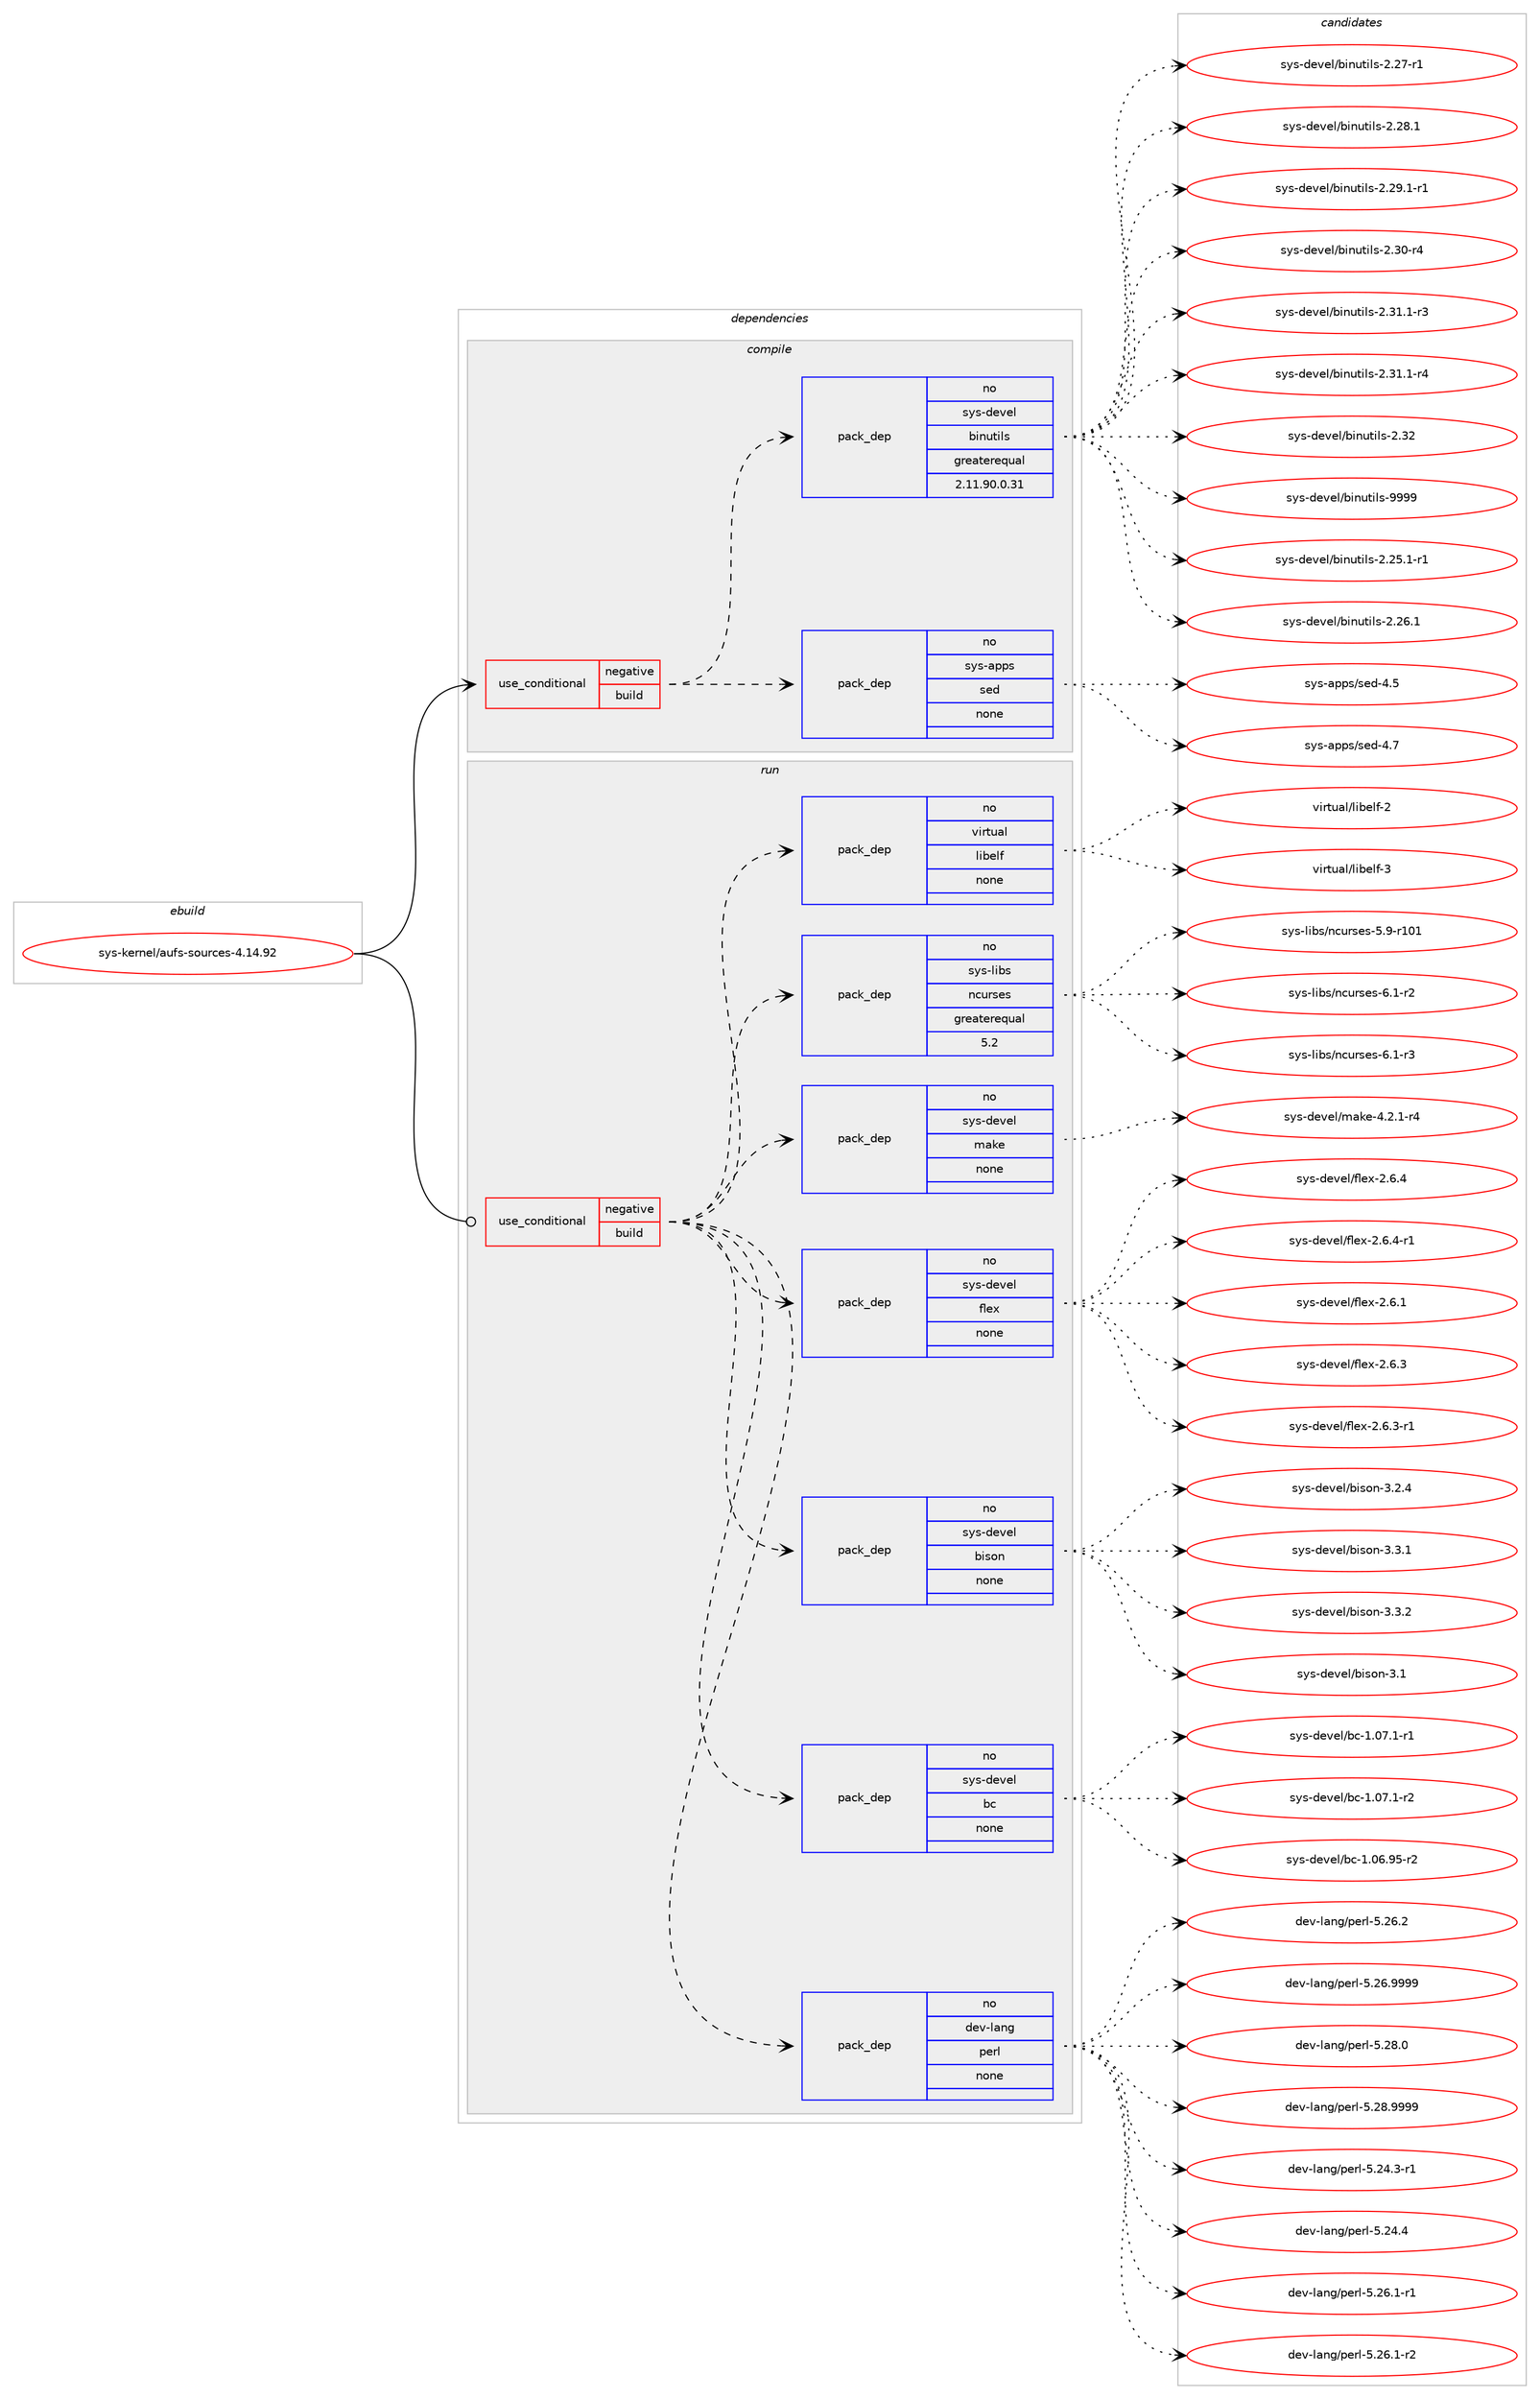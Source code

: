 digraph prolog {

# *************
# Graph options
# *************

newrank=true;
concentrate=true;
compound=true;
graph [rankdir=LR,fontname=Helvetica,fontsize=10,ranksep=1.5];#, ranksep=2.5, nodesep=0.2];
edge  [arrowhead=vee];
node  [fontname=Helvetica,fontsize=10];

# **********
# The ebuild
# **********

subgraph cluster_leftcol {
color=gray;
rank=same;
label=<<i>ebuild</i>>;
id [label="sys-kernel/aufs-sources-4.14.92", color=red, width=4, href="../sys-kernel/aufs-sources-4.14.92.svg"];
}

# ****************
# The dependencies
# ****************

subgraph cluster_midcol {
color=gray;
label=<<i>dependencies</i>>;
subgraph cluster_compile {
fillcolor="#eeeeee";
style=filled;
label=<<i>compile</i>>;
subgraph cond461014 {
dependency1733959 [label=<<TABLE BORDER="0" CELLBORDER="1" CELLSPACING="0" CELLPADDING="4"><TR><TD ROWSPAN="3" CELLPADDING="10">use_conditional</TD></TR><TR><TD>negative</TD></TR><TR><TD>build</TD></TR></TABLE>>, shape=none, color=red];
subgraph pack1244472 {
dependency1733960 [label=<<TABLE BORDER="0" CELLBORDER="1" CELLSPACING="0" CELLPADDING="4" WIDTH="220"><TR><TD ROWSPAN="6" CELLPADDING="30">pack_dep</TD></TR><TR><TD WIDTH="110">no</TD></TR><TR><TD>sys-apps</TD></TR><TR><TD>sed</TD></TR><TR><TD>none</TD></TR><TR><TD></TD></TR></TABLE>>, shape=none, color=blue];
}
dependency1733959:e -> dependency1733960:w [weight=20,style="dashed",arrowhead="vee"];
subgraph pack1244473 {
dependency1733961 [label=<<TABLE BORDER="0" CELLBORDER="1" CELLSPACING="0" CELLPADDING="4" WIDTH="220"><TR><TD ROWSPAN="6" CELLPADDING="30">pack_dep</TD></TR><TR><TD WIDTH="110">no</TD></TR><TR><TD>sys-devel</TD></TR><TR><TD>binutils</TD></TR><TR><TD>greaterequal</TD></TR><TR><TD>2.11.90.0.31</TD></TR></TABLE>>, shape=none, color=blue];
}
dependency1733959:e -> dependency1733961:w [weight=20,style="dashed",arrowhead="vee"];
}
id:e -> dependency1733959:w [weight=20,style="solid",arrowhead="vee"];
}
subgraph cluster_compileandrun {
fillcolor="#eeeeee";
style=filled;
label=<<i>compile and run</i>>;
}
subgraph cluster_run {
fillcolor="#eeeeee";
style=filled;
label=<<i>run</i>>;
subgraph cond461015 {
dependency1733962 [label=<<TABLE BORDER="0" CELLBORDER="1" CELLSPACING="0" CELLPADDING="4"><TR><TD ROWSPAN="3" CELLPADDING="10">use_conditional</TD></TR><TR><TD>negative</TD></TR><TR><TD>build</TD></TR></TABLE>>, shape=none, color=red];
subgraph pack1244474 {
dependency1733963 [label=<<TABLE BORDER="0" CELLBORDER="1" CELLSPACING="0" CELLPADDING="4" WIDTH="220"><TR><TD ROWSPAN="6" CELLPADDING="30">pack_dep</TD></TR><TR><TD WIDTH="110">no</TD></TR><TR><TD>dev-lang</TD></TR><TR><TD>perl</TD></TR><TR><TD>none</TD></TR><TR><TD></TD></TR></TABLE>>, shape=none, color=blue];
}
dependency1733962:e -> dependency1733963:w [weight=20,style="dashed",arrowhead="vee"];
subgraph pack1244475 {
dependency1733964 [label=<<TABLE BORDER="0" CELLBORDER="1" CELLSPACING="0" CELLPADDING="4" WIDTH="220"><TR><TD ROWSPAN="6" CELLPADDING="30">pack_dep</TD></TR><TR><TD WIDTH="110">no</TD></TR><TR><TD>sys-devel</TD></TR><TR><TD>bc</TD></TR><TR><TD>none</TD></TR><TR><TD></TD></TR></TABLE>>, shape=none, color=blue];
}
dependency1733962:e -> dependency1733964:w [weight=20,style="dashed",arrowhead="vee"];
subgraph pack1244476 {
dependency1733965 [label=<<TABLE BORDER="0" CELLBORDER="1" CELLSPACING="0" CELLPADDING="4" WIDTH="220"><TR><TD ROWSPAN="6" CELLPADDING="30">pack_dep</TD></TR><TR><TD WIDTH="110">no</TD></TR><TR><TD>sys-devel</TD></TR><TR><TD>bison</TD></TR><TR><TD>none</TD></TR><TR><TD></TD></TR></TABLE>>, shape=none, color=blue];
}
dependency1733962:e -> dependency1733965:w [weight=20,style="dashed",arrowhead="vee"];
subgraph pack1244477 {
dependency1733966 [label=<<TABLE BORDER="0" CELLBORDER="1" CELLSPACING="0" CELLPADDING="4" WIDTH="220"><TR><TD ROWSPAN="6" CELLPADDING="30">pack_dep</TD></TR><TR><TD WIDTH="110">no</TD></TR><TR><TD>sys-devel</TD></TR><TR><TD>flex</TD></TR><TR><TD>none</TD></TR><TR><TD></TD></TR></TABLE>>, shape=none, color=blue];
}
dependency1733962:e -> dependency1733966:w [weight=20,style="dashed",arrowhead="vee"];
subgraph pack1244478 {
dependency1733967 [label=<<TABLE BORDER="0" CELLBORDER="1" CELLSPACING="0" CELLPADDING="4" WIDTH="220"><TR><TD ROWSPAN="6" CELLPADDING="30">pack_dep</TD></TR><TR><TD WIDTH="110">no</TD></TR><TR><TD>sys-devel</TD></TR><TR><TD>make</TD></TR><TR><TD>none</TD></TR><TR><TD></TD></TR></TABLE>>, shape=none, color=blue];
}
dependency1733962:e -> dependency1733967:w [weight=20,style="dashed",arrowhead="vee"];
subgraph pack1244479 {
dependency1733968 [label=<<TABLE BORDER="0" CELLBORDER="1" CELLSPACING="0" CELLPADDING="4" WIDTH="220"><TR><TD ROWSPAN="6" CELLPADDING="30">pack_dep</TD></TR><TR><TD WIDTH="110">no</TD></TR><TR><TD>sys-libs</TD></TR><TR><TD>ncurses</TD></TR><TR><TD>greaterequal</TD></TR><TR><TD>5.2</TD></TR></TABLE>>, shape=none, color=blue];
}
dependency1733962:e -> dependency1733968:w [weight=20,style="dashed",arrowhead="vee"];
subgraph pack1244480 {
dependency1733969 [label=<<TABLE BORDER="0" CELLBORDER="1" CELLSPACING="0" CELLPADDING="4" WIDTH="220"><TR><TD ROWSPAN="6" CELLPADDING="30">pack_dep</TD></TR><TR><TD WIDTH="110">no</TD></TR><TR><TD>virtual</TD></TR><TR><TD>libelf</TD></TR><TR><TD>none</TD></TR><TR><TD></TD></TR></TABLE>>, shape=none, color=blue];
}
dependency1733962:e -> dependency1733969:w [weight=20,style="dashed",arrowhead="vee"];
}
id:e -> dependency1733962:w [weight=20,style="solid",arrowhead="odot"];
}
}

# **************
# The candidates
# **************

subgraph cluster_choices {
rank=same;
color=gray;
label=<<i>candidates</i>>;

subgraph choice1244472 {
color=black;
nodesep=1;
choice11512111545971121121154711510110045524653 [label="sys-apps/sed-4.5", color=red, width=4,href="../sys-apps/sed-4.5.svg"];
choice11512111545971121121154711510110045524655 [label="sys-apps/sed-4.7", color=red, width=4,href="../sys-apps/sed-4.7.svg"];
dependency1733960:e -> choice11512111545971121121154711510110045524653:w [style=dotted,weight="100"];
dependency1733960:e -> choice11512111545971121121154711510110045524655:w [style=dotted,weight="100"];
}
subgraph choice1244473 {
color=black;
nodesep=1;
choice115121115451001011181011084798105110117116105108115455046505346494511449 [label="sys-devel/binutils-2.25.1-r1", color=red, width=4,href="../sys-devel/binutils-2.25.1-r1.svg"];
choice11512111545100101118101108479810511011711610510811545504650544649 [label="sys-devel/binutils-2.26.1", color=red, width=4,href="../sys-devel/binutils-2.26.1.svg"];
choice11512111545100101118101108479810511011711610510811545504650554511449 [label="sys-devel/binutils-2.27-r1", color=red, width=4,href="../sys-devel/binutils-2.27-r1.svg"];
choice11512111545100101118101108479810511011711610510811545504650564649 [label="sys-devel/binutils-2.28.1", color=red, width=4,href="../sys-devel/binutils-2.28.1.svg"];
choice115121115451001011181011084798105110117116105108115455046505746494511449 [label="sys-devel/binutils-2.29.1-r1", color=red, width=4,href="../sys-devel/binutils-2.29.1-r1.svg"];
choice11512111545100101118101108479810511011711610510811545504651484511452 [label="sys-devel/binutils-2.30-r4", color=red, width=4,href="../sys-devel/binutils-2.30-r4.svg"];
choice115121115451001011181011084798105110117116105108115455046514946494511451 [label="sys-devel/binutils-2.31.1-r3", color=red, width=4,href="../sys-devel/binutils-2.31.1-r3.svg"];
choice115121115451001011181011084798105110117116105108115455046514946494511452 [label="sys-devel/binutils-2.31.1-r4", color=red, width=4,href="../sys-devel/binutils-2.31.1-r4.svg"];
choice1151211154510010111810110847981051101171161051081154550465150 [label="sys-devel/binutils-2.32", color=red, width=4,href="../sys-devel/binutils-2.32.svg"];
choice1151211154510010111810110847981051101171161051081154557575757 [label="sys-devel/binutils-9999", color=red, width=4,href="../sys-devel/binutils-9999.svg"];
dependency1733961:e -> choice115121115451001011181011084798105110117116105108115455046505346494511449:w [style=dotted,weight="100"];
dependency1733961:e -> choice11512111545100101118101108479810511011711610510811545504650544649:w [style=dotted,weight="100"];
dependency1733961:e -> choice11512111545100101118101108479810511011711610510811545504650554511449:w [style=dotted,weight="100"];
dependency1733961:e -> choice11512111545100101118101108479810511011711610510811545504650564649:w [style=dotted,weight="100"];
dependency1733961:e -> choice115121115451001011181011084798105110117116105108115455046505746494511449:w [style=dotted,weight="100"];
dependency1733961:e -> choice11512111545100101118101108479810511011711610510811545504651484511452:w [style=dotted,weight="100"];
dependency1733961:e -> choice115121115451001011181011084798105110117116105108115455046514946494511451:w [style=dotted,weight="100"];
dependency1733961:e -> choice115121115451001011181011084798105110117116105108115455046514946494511452:w [style=dotted,weight="100"];
dependency1733961:e -> choice1151211154510010111810110847981051101171161051081154550465150:w [style=dotted,weight="100"];
dependency1733961:e -> choice1151211154510010111810110847981051101171161051081154557575757:w [style=dotted,weight="100"];
}
subgraph choice1244474 {
color=black;
nodesep=1;
choice100101118451089711010347112101114108455346505246514511449 [label="dev-lang/perl-5.24.3-r1", color=red, width=4,href="../dev-lang/perl-5.24.3-r1.svg"];
choice10010111845108971101034711210111410845534650524652 [label="dev-lang/perl-5.24.4", color=red, width=4,href="../dev-lang/perl-5.24.4.svg"];
choice100101118451089711010347112101114108455346505446494511449 [label="dev-lang/perl-5.26.1-r1", color=red, width=4,href="../dev-lang/perl-5.26.1-r1.svg"];
choice100101118451089711010347112101114108455346505446494511450 [label="dev-lang/perl-5.26.1-r2", color=red, width=4,href="../dev-lang/perl-5.26.1-r2.svg"];
choice10010111845108971101034711210111410845534650544650 [label="dev-lang/perl-5.26.2", color=red, width=4,href="../dev-lang/perl-5.26.2.svg"];
choice10010111845108971101034711210111410845534650544657575757 [label="dev-lang/perl-5.26.9999", color=red, width=4,href="../dev-lang/perl-5.26.9999.svg"];
choice10010111845108971101034711210111410845534650564648 [label="dev-lang/perl-5.28.0", color=red, width=4,href="../dev-lang/perl-5.28.0.svg"];
choice10010111845108971101034711210111410845534650564657575757 [label="dev-lang/perl-5.28.9999", color=red, width=4,href="../dev-lang/perl-5.28.9999.svg"];
dependency1733963:e -> choice100101118451089711010347112101114108455346505246514511449:w [style=dotted,weight="100"];
dependency1733963:e -> choice10010111845108971101034711210111410845534650524652:w [style=dotted,weight="100"];
dependency1733963:e -> choice100101118451089711010347112101114108455346505446494511449:w [style=dotted,weight="100"];
dependency1733963:e -> choice100101118451089711010347112101114108455346505446494511450:w [style=dotted,weight="100"];
dependency1733963:e -> choice10010111845108971101034711210111410845534650544650:w [style=dotted,weight="100"];
dependency1733963:e -> choice10010111845108971101034711210111410845534650544657575757:w [style=dotted,weight="100"];
dependency1733963:e -> choice10010111845108971101034711210111410845534650564648:w [style=dotted,weight="100"];
dependency1733963:e -> choice10010111845108971101034711210111410845534650564657575757:w [style=dotted,weight="100"];
}
subgraph choice1244475 {
color=black;
nodesep=1;
choice1151211154510010111810110847989945494648544657534511450 [label="sys-devel/bc-1.06.95-r2", color=red, width=4,href="../sys-devel/bc-1.06.95-r2.svg"];
choice11512111545100101118101108479899454946485546494511449 [label="sys-devel/bc-1.07.1-r1", color=red, width=4,href="../sys-devel/bc-1.07.1-r1.svg"];
choice11512111545100101118101108479899454946485546494511450 [label="sys-devel/bc-1.07.1-r2", color=red, width=4,href="../sys-devel/bc-1.07.1-r2.svg"];
dependency1733964:e -> choice1151211154510010111810110847989945494648544657534511450:w [style=dotted,weight="100"];
dependency1733964:e -> choice11512111545100101118101108479899454946485546494511449:w [style=dotted,weight="100"];
dependency1733964:e -> choice11512111545100101118101108479899454946485546494511450:w [style=dotted,weight="100"];
}
subgraph choice1244476 {
color=black;
nodesep=1;
choice11512111545100101118101108479810511511111045514649 [label="sys-devel/bison-3.1", color=red, width=4,href="../sys-devel/bison-3.1.svg"];
choice115121115451001011181011084798105115111110455146504652 [label="sys-devel/bison-3.2.4", color=red, width=4,href="../sys-devel/bison-3.2.4.svg"];
choice115121115451001011181011084798105115111110455146514649 [label="sys-devel/bison-3.3.1", color=red, width=4,href="../sys-devel/bison-3.3.1.svg"];
choice115121115451001011181011084798105115111110455146514650 [label="sys-devel/bison-3.3.2", color=red, width=4,href="../sys-devel/bison-3.3.2.svg"];
dependency1733965:e -> choice11512111545100101118101108479810511511111045514649:w [style=dotted,weight="100"];
dependency1733965:e -> choice115121115451001011181011084798105115111110455146504652:w [style=dotted,weight="100"];
dependency1733965:e -> choice115121115451001011181011084798105115111110455146514649:w [style=dotted,weight="100"];
dependency1733965:e -> choice115121115451001011181011084798105115111110455146514650:w [style=dotted,weight="100"];
}
subgraph choice1244477 {
color=black;
nodesep=1;
choice1151211154510010111810110847102108101120455046544649 [label="sys-devel/flex-2.6.1", color=red, width=4,href="../sys-devel/flex-2.6.1.svg"];
choice1151211154510010111810110847102108101120455046544651 [label="sys-devel/flex-2.6.3", color=red, width=4,href="../sys-devel/flex-2.6.3.svg"];
choice11512111545100101118101108471021081011204550465446514511449 [label="sys-devel/flex-2.6.3-r1", color=red, width=4,href="../sys-devel/flex-2.6.3-r1.svg"];
choice1151211154510010111810110847102108101120455046544652 [label="sys-devel/flex-2.6.4", color=red, width=4,href="../sys-devel/flex-2.6.4.svg"];
choice11512111545100101118101108471021081011204550465446524511449 [label="sys-devel/flex-2.6.4-r1", color=red, width=4,href="../sys-devel/flex-2.6.4-r1.svg"];
dependency1733966:e -> choice1151211154510010111810110847102108101120455046544649:w [style=dotted,weight="100"];
dependency1733966:e -> choice1151211154510010111810110847102108101120455046544651:w [style=dotted,weight="100"];
dependency1733966:e -> choice11512111545100101118101108471021081011204550465446514511449:w [style=dotted,weight="100"];
dependency1733966:e -> choice1151211154510010111810110847102108101120455046544652:w [style=dotted,weight="100"];
dependency1733966:e -> choice11512111545100101118101108471021081011204550465446524511449:w [style=dotted,weight="100"];
}
subgraph choice1244478 {
color=black;
nodesep=1;
choice1151211154510010111810110847109971071014552465046494511452 [label="sys-devel/make-4.2.1-r4", color=red, width=4,href="../sys-devel/make-4.2.1-r4.svg"];
dependency1733967:e -> choice1151211154510010111810110847109971071014552465046494511452:w [style=dotted,weight="100"];
}
subgraph choice1244479 {
color=black;
nodesep=1;
choice115121115451081059811547110991171141151011154553465745114494849 [label="sys-libs/ncurses-5.9-r101", color=red, width=4,href="../sys-libs/ncurses-5.9-r101.svg"];
choice11512111545108105981154711099117114115101115455446494511450 [label="sys-libs/ncurses-6.1-r2", color=red, width=4,href="../sys-libs/ncurses-6.1-r2.svg"];
choice11512111545108105981154711099117114115101115455446494511451 [label="sys-libs/ncurses-6.1-r3", color=red, width=4,href="../sys-libs/ncurses-6.1-r3.svg"];
dependency1733968:e -> choice115121115451081059811547110991171141151011154553465745114494849:w [style=dotted,weight="100"];
dependency1733968:e -> choice11512111545108105981154711099117114115101115455446494511450:w [style=dotted,weight="100"];
dependency1733968:e -> choice11512111545108105981154711099117114115101115455446494511451:w [style=dotted,weight="100"];
}
subgraph choice1244480 {
color=black;
nodesep=1;
choice1181051141161179710847108105981011081024550 [label="virtual/libelf-2", color=red, width=4,href="../virtual/libelf-2.svg"];
choice1181051141161179710847108105981011081024551 [label="virtual/libelf-3", color=red, width=4,href="../virtual/libelf-3.svg"];
dependency1733969:e -> choice1181051141161179710847108105981011081024550:w [style=dotted,weight="100"];
dependency1733969:e -> choice1181051141161179710847108105981011081024551:w [style=dotted,weight="100"];
}
}

}
